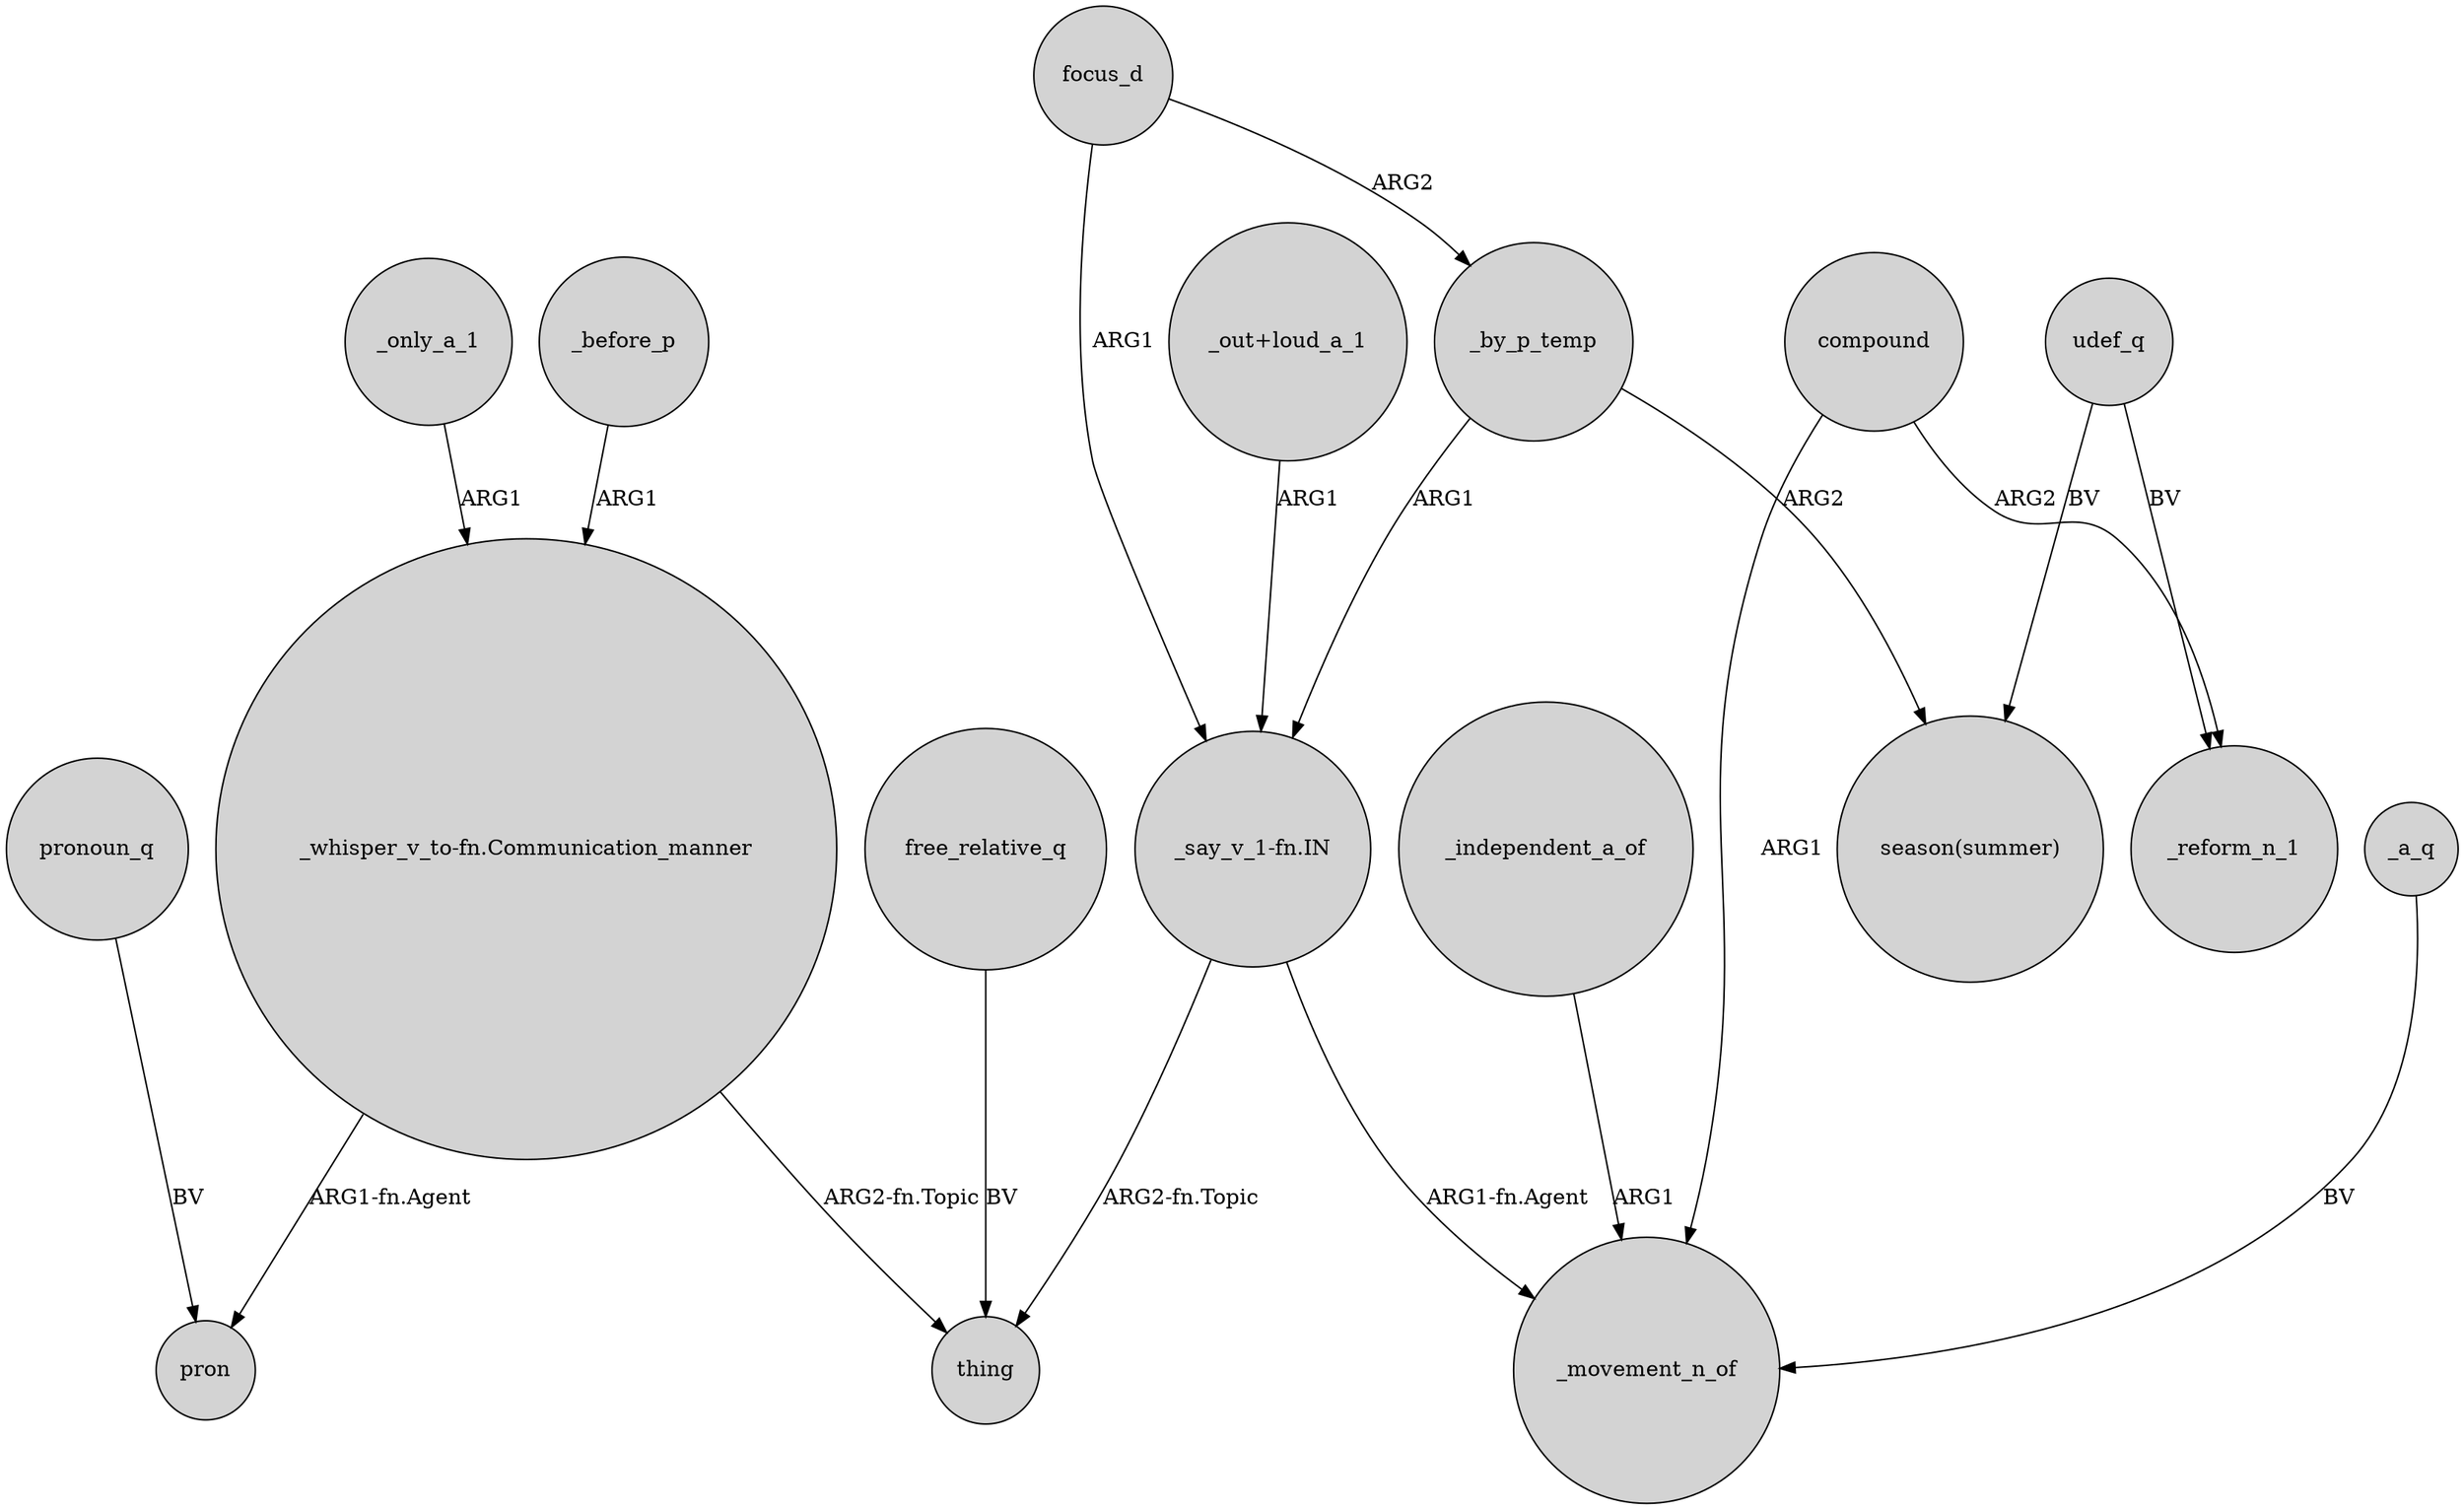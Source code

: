 digraph {
	node [shape=circle style=filled]
	_only_a_1 -> "_whisper_v_to-fn.Communication_manner" [label=ARG1]
	"_say_v_1-fn.IN" -> thing [label="ARG2-fn.Topic"]
	focus_d -> "_say_v_1-fn.IN" [label=ARG1]
	udef_q -> "season(summer)" [label=BV]
	compound -> _reform_n_1 [label=ARG2]
	"_whisper_v_to-fn.Communication_manner" -> thing [label="ARG2-fn.Topic"]
	"_out+loud_a_1" -> "_say_v_1-fn.IN" [label=ARG1]
	_before_p -> "_whisper_v_to-fn.Communication_manner" [label=ARG1]
	_by_p_temp -> "_say_v_1-fn.IN" [label=ARG1]
	udef_q -> _reform_n_1 [label=BV]
	pronoun_q -> pron [label=BV]
	compound -> _movement_n_of [label=ARG1]
	free_relative_q -> thing [label=BV]
	"_say_v_1-fn.IN" -> _movement_n_of [label="ARG1-fn.Agent"]
	"_whisper_v_to-fn.Communication_manner" -> pron [label="ARG1-fn.Agent"]
	_independent_a_of -> _movement_n_of [label=ARG1]
	_by_p_temp -> "season(summer)" [label=ARG2]
	focus_d -> _by_p_temp [label=ARG2]
	_a_q -> _movement_n_of [label=BV]
}
